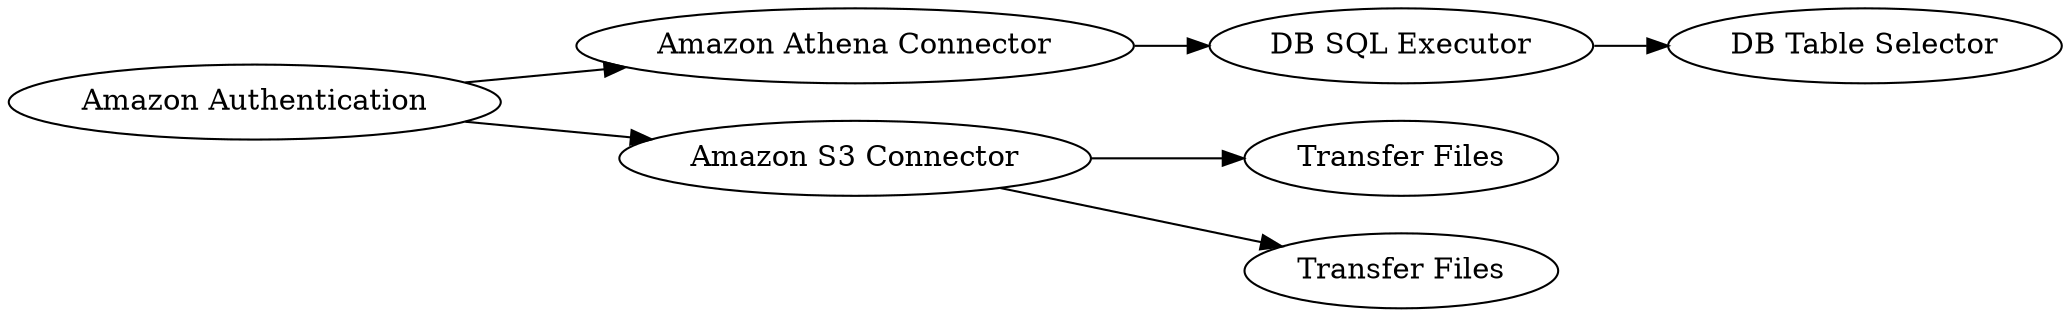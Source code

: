 digraph {
	"-5237421727436142348_909" [label="Amazon Athena Connector"]
	"-5237421727436142348_873" [label="DB Table Selector"]
	"-5237421727436142348_6" [label="Transfer Files"]
	"-5237421727436142348_3" [label="Amazon S3 Connector"]
	"-5237421727436142348_905" [label="DB SQL Executor"]
	"-5237421727436142348_1" [label="Amazon Authentication"]
	"-5237421727436142348_5" [label="Transfer Files"]
	"-5237421727436142348_3" -> "-5237421727436142348_5"
	"-5237421727436142348_1" -> "-5237421727436142348_909"
	"-5237421727436142348_909" -> "-5237421727436142348_905"
	"-5237421727436142348_3" -> "-5237421727436142348_6"
	"-5237421727436142348_905" -> "-5237421727436142348_873"
	"-5237421727436142348_1" -> "-5237421727436142348_3"
	rankdir=LR
}

